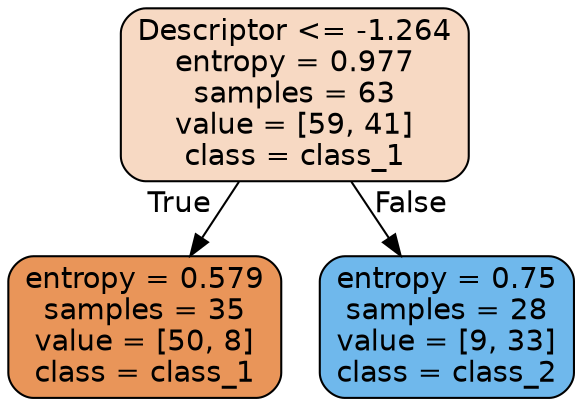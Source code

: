 digraph Tree {
node [shape=box, style="filled, rounded", color="black", fontname="helvetica"] ;
edge [fontname="helvetica"] ;
0 [label="Descriptor <= -1.264\nentropy = 0.977\nsamples = 63\nvalue = [59, 41]\nclass = class_1", fillcolor="#f7d9c3"] ;
1 [label="entropy = 0.579\nsamples = 35\nvalue = [50, 8]\nclass = class_1", fillcolor="#e99559"] ;
0 -> 1 [labeldistance=2.5, labelangle=45, headlabel="True"] ;
2 [label="entropy = 0.75\nsamples = 28\nvalue = [9, 33]\nclass = class_2", fillcolor="#6fb8ec"] ;
0 -> 2 [labeldistance=2.5, labelangle=-45, headlabel="False"] ;
}